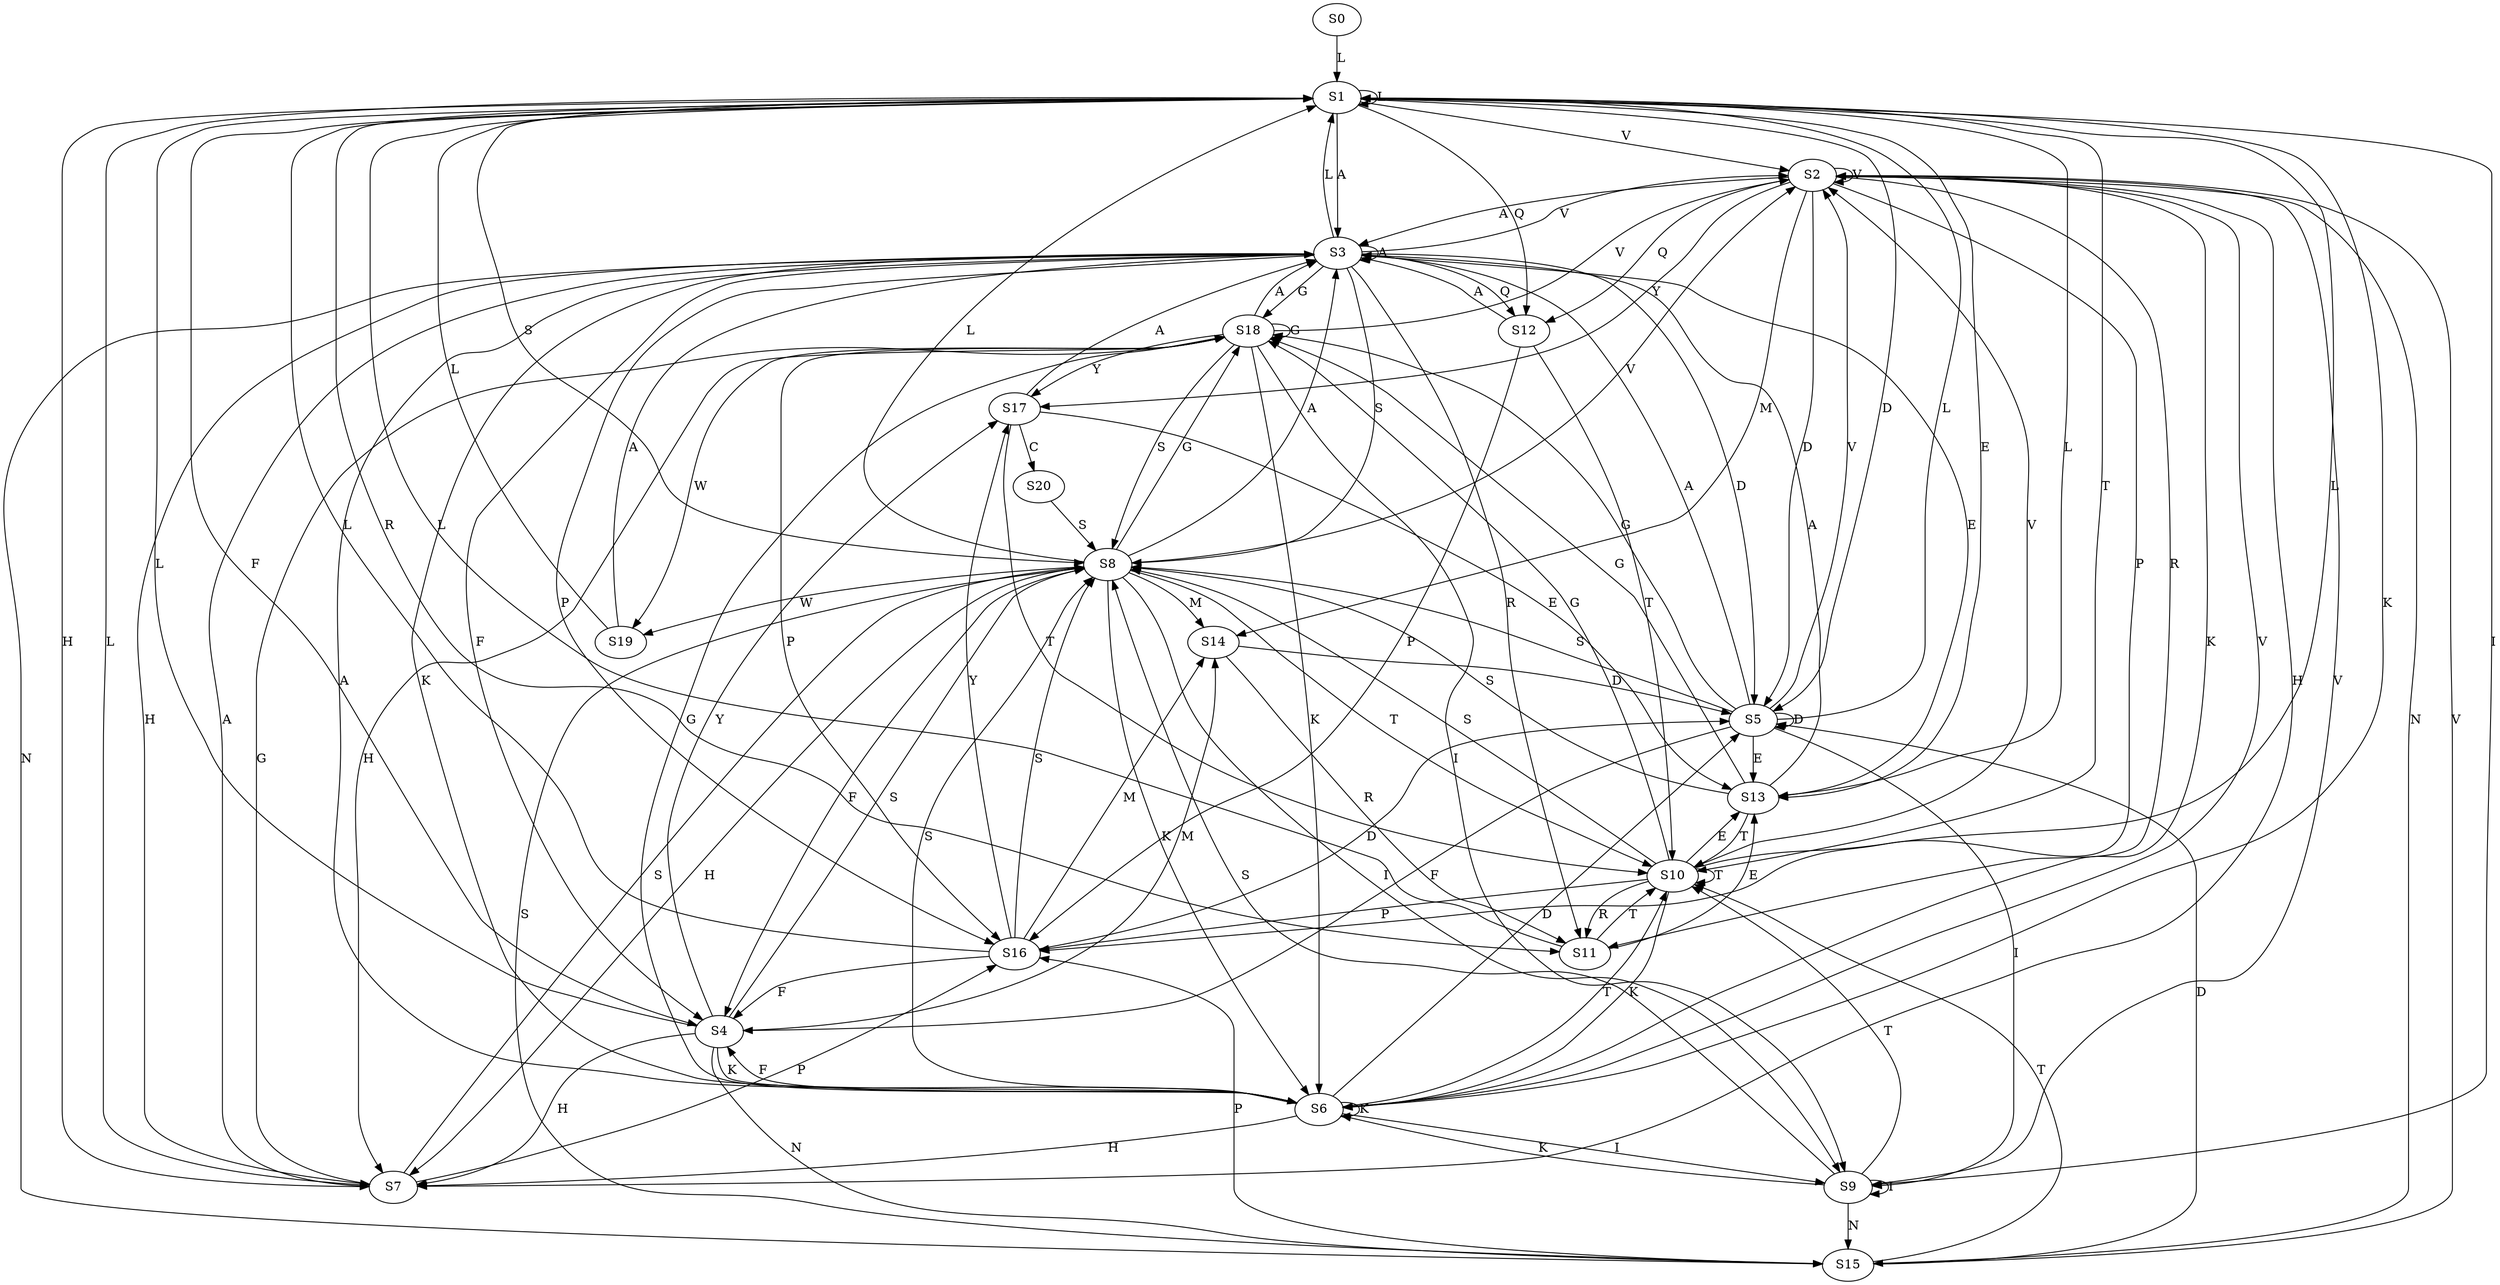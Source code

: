 strict digraph  {
	S0 -> S1 [ label = L ];
	S1 -> S2 [ label = V ];
	S1 -> S3 [ label = A ];
	S1 -> S4 [ label = F ];
	S1 -> S5 [ label = D ];
	S1 -> S6 [ label = K ];
	S1 -> S1 [ label = L ];
	S1 -> S7 [ label = H ];
	S1 -> S8 [ label = S ];
	S1 -> S9 [ label = I ];
	S1 -> S10 [ label = T ];
	S1 -> S11 [ label = R ];
	S1 -> S12 [ label = Q ];
	S1 -> S13 [ label = E ];
	S2 -> S14 [ label = M ];
	S2 -> S15 [ label = N ];
	S2 -> S6 [ label = K ];
	S2 -> S12 [ label = Q ];
	S2 -> S3 [ label = A ];
	S2 -> S7 [ label = H ];
	S2 -> S11 [ label = R ];
	S2 -> S16 [ label = P ];
	S2 -> S5 [ label = D ];
	S2 -> S2 [ label = V ];
	S2 -> S17 [ label = Y ];
	S3 -> S16 [ label = P ];
	S3 -> S6 [ label = K ];
	S3 -> S3 [ label = A ];
	S3 -> S18 [ label = G ];
	S3 -> S7 [ label = H ];
	S3 -> S13 [ label = E ];
	S3 -> S8 [ label = S ];
	S3 -> S2 [ label = V ];
	S3 -> S5 [ label = D ];
	S3 -> S15 [ label = N ];
	S3 -> S4 [ label = F ];
	S3 -> S1 [ label = L ];
	S3 -> S12 [ label = Q ];
	S3 -> S11 [ label = R ];
	S4 -> S14 [ label = M ];
	S4 -> S8 [ label = S ];
	S4 -> S17 [ label = Y ];
	S4 -> S7 [ label = H ];
	S4 -> S15 [ label = N ];
	S4 -> S1 [ label = L ];
	S4 -> S6 [ label = K ];
	S5 -> S3 [ label = A ];
	S5 -> S4 [ label = F ];
	S5 -> S2 [ label = V ];
	S5 -> S5 [ label = D ];
	S5 -> S8 [ label = S ];
	S5 -> S13 [ label = E ];
	S5 -> S1 [ label = L ];
	S5 -> S18 [ label = G ];
	S5 -> S9 [ label = I ];
	S6 -> S5 [ label = D ];
	S6 -> S2 [ label = V ];
	S6 -> S18 [ label = G ];
	S6 -> S10 [ label = T ];
	S6 -> S6 [ label = K ];
	S6 -> S7 [ label = H ];
	S6 -> S4 [ label = F ];
	S6 -> S9 [ label = I ];
	S6 -> S8 [ label = S ];
	S6 -> S3 [ label = A ];
	S7 -> S3 [ label = A ];
	S7 -> S16 [ label = P ];
	S7 -> S8 [ label = S ];
	S7 -> S18 [ label = G ];
	S7 -> S1 [ label = L ];
	S8 -> S1 [ label = L ];
	S8 -> S18 [ label = G ];
	S8 -> S6 [ label = K ];
	S8 -> S3 [ label = A ];
	S8 -> S2 [ label = V ];
	S8 -> S14 [ label = M ];
	S8 -> S19 [ label = W ];
	S8 -> S9 [ label = I ];
	S8 -> S4 [ label = F ];
	S8 -> S7 [ label = H ];
	S8 -> S10 [ label = T ];
	S9 -> S15 [ label = N ];
	S9 -> S6 [ label = K ];
	S9 -> S10 [ label = T ];
	S9 -> S9 [ label = I ];
	S9 -> S2 [ label = V ];
	S9 -> S8 [ label = S ];
	S10 -> S6 [ label = K ];
	S10 -> S16 [ label = P ];
	S10 -> S10 [ label = T ];
	S10 -> S1 [ label = L ];
	S10 -> S11 [ label = R ];
	S10 -> S8 [ label = S ];
	S10 -> S18 [ label = G ];
	S10 -> S13 [ label = E ];
	S10 -> S2 [ label = V ];
	S11 -> S13 [ label = E ];
	S11 -> S1 [ label = L ];
	S11 -> S10 [ label = T ];
	S12 -> S3 [ label = A ];
	S12 -> S10 [ label = T ];
	S12 -> S16 [ label = P ];
	S13 -> S18 [ label = G ];
	S13 -> S3 [ label = A ];
	S13 -> S1 [ label = L ];
	S13 -> S10 [ label = T ];
	S13 -> S8 [ label = S ];
	S14 -> S11 [ label = R ];
	S14 -> S5 [ label = D ];
	S15 -> S10 [ label = T ];
	S15 -> S16 [ label = P ];
	S15 -> S2 [ label = V ];
	S15 -> S8 [ label = S ];
	S15 -> S5 [ label = D ];
	S16 -> S8 [ label = S ];
	S16 -> S4 [ label = F ];
	S16 -> S14 [ label = M ];
	S16 -> S5 [ label = D ];
	S16 -> S1 [ label = L ];
	S16 -> S17 [ label = Y ];
	S17 -> S13 [ label = E ];
	S17 -> S10 [ label = T ];
	S17 -> S20 [ label = C ];
	S17 -> S3 [ label = A ];
	S18 -> S19 [ label = W ];
	S18 -> S2 [ label = V ];
	S18 -> S3 [ label = A ];
	S18 -> S17 [ label = Y ];
	S18 -> S7 [ label = H ];
	S18 -> S6 [ label = K ];
	S18 -> S8 [ label = S ];
	S18 -> S9 [ label = I ];
	S18 -> S18 [ label = G ];
	S18 -> S16 [ label = P ];
	S19 -> S3 [ label = A ];
	S19 -> S1 [ label = L ];
	S20 -> S8 [ label = S ];
}
